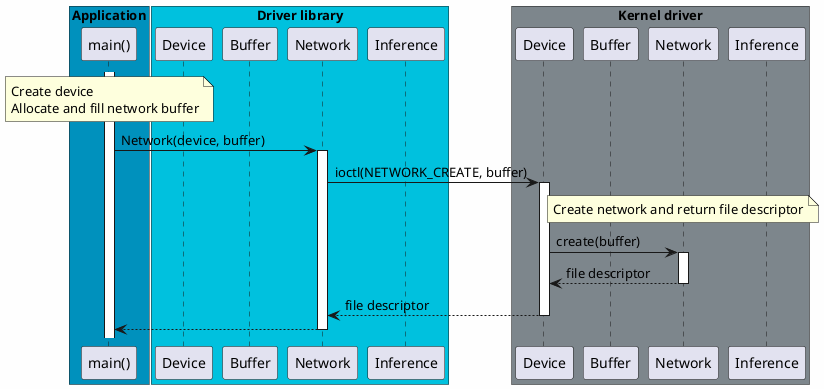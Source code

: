 @startuml

skinparam backgroundColor #FEFEFE

box "Application" #0091BD
participant "main()" as main
end box

box "Driver library" #00C1DE
participant "Device" as ddev
participant "Buffer" as dbuf
participant "Network" as dnet
participant "Inference" as dinf
end box

box "Kernel driver" #7D868C
participant "Device" as kdev
participant "Buffer" as kbuf
participant "Network" as knet
participant "Inference" as kinf
end box

activate main

note over main
    Create device
    Allocate and fill network buffer
end note

main -> dnet++: Network(device, buffer)
    dnet -> kdev++: ioctl(NETWORK_CREATE, buffer)
        note over knet
            Create network and return file descriptor
        end note

        kdev -> knet++: create(buffer)
        return file descriptor
    return file descriptor
return

@enduml
